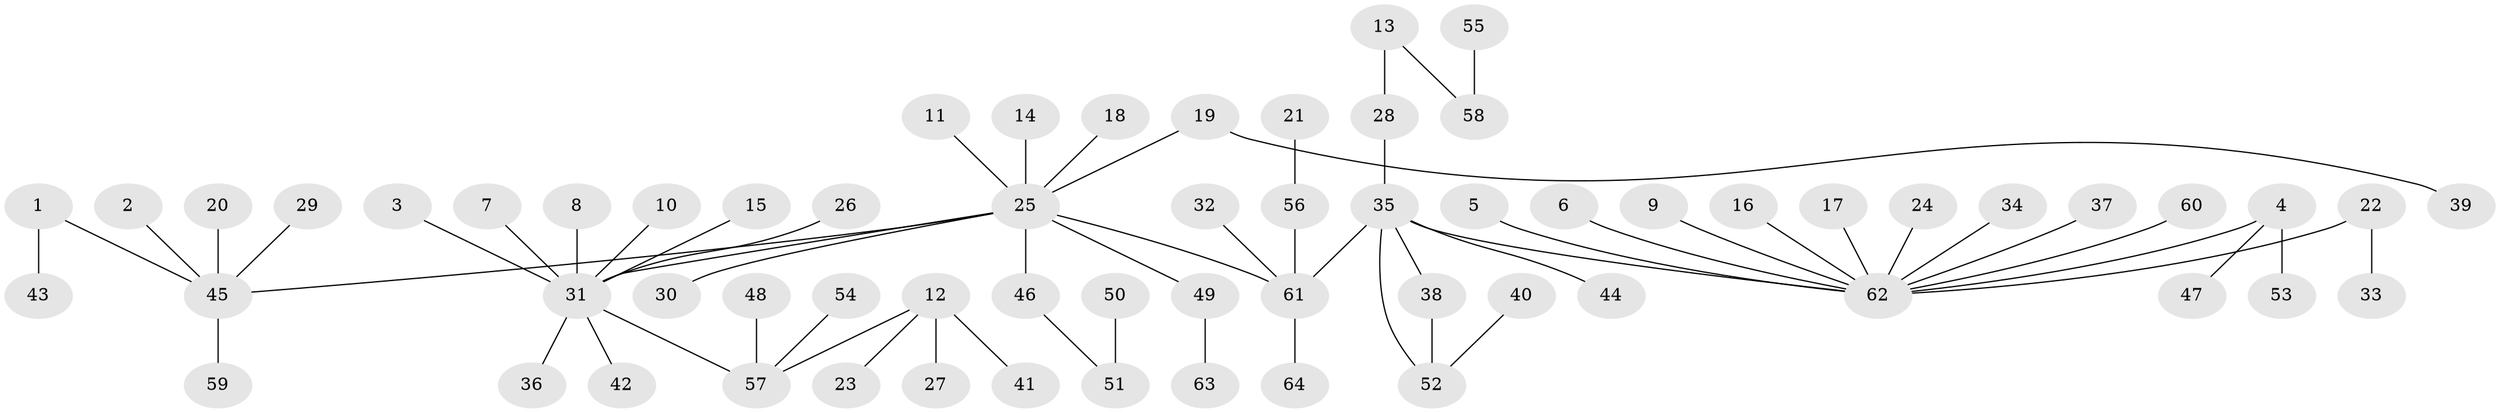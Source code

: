 // original degree distribution, {12: 0.015625, 7: 0.0078125, 8: 0.015625, 14: 0.0078125, 3: 0.0859375, 2: 0.1875, 4: 0.046875, 1: 0.6171875, 6: 0.0078125, 5: 0.0078125}
// Generated by graph-tools (version 1.1) at 2025/01/03/09/25 03:01:41]
// undirected, 64 vertices, 64 edges
graph export_dot {
graph [start="1"]
  node [color=gray90,style=filled];
  1;
  2;
  3;
  4;
  5;
  6;
  7;
  8;
  9;
  10;
  11;
  12;
  13;
  14;
  15;
  16;
  17;
  18;
  19;
  20;
  21;
  22;
  23;
  24;
  25;
  26;
  27;
  28;
  29;
  30;
  31;
  32;
  33;
  34;
  35;
  36;
  37;
  38;
  39;
  40;
  41;
  42;
  43;
  44;
  45;
  46;
  47;
  48;
  49;
  50;
  51;
  52;
  53;
  54;
  55;
  56;
  57;
  58;
  59;
  60;
  61;
  62;
  63;
  64;
  1 -- 43 [weight=1.0];
  1 -- 45 [weight=1.0];
  2 -- 45 [weight=1.0];
  3 -- 31 [weight=1.0];
  4 -- 47 [weight=1.0];
  4 -- 53 [weight=1.0];
  4 -- 62 [weight=1.0];
  5 -- 62 [weight=1.0];
  6 -- 62 [weight=1.0];
  7 -- 31 [weight=1.0];
  8 -- 31 [weight=1.0];
  9 -- 62 [weight=1.0];
  10 -- 31 [weight=1.0];
  11 -- 25 [weight=1.0];
  12 -- 23 [weight=1.0];
  12 -- 27 [weight=1.0];
  12 -- 41 [weight=1.0];
  12 -- 57 [weight=1.0];
  13 -- 28 [weight=1.0];
  13 -- 58 [weight=1.0];
  14 -- 25 [weight=1.0];
  15 -- 31 [weight=1.0];
  16 -- 62 [weight=1.0];
  17 -- 62 [weight=1.0];
  18 -- 25 [weight=1.0];
  19 -- 25 [weight=1.0];
  19 -- 39 [weight=1.0];
  20 -- 45 [weight=1.0];
  21 -- 56 [weight=1.0];
  22 -- 33 [weight=1.0];
  22 -- 62 [weight=1.0];
  24 -- 62 [weight=1.0];
  25 -- 30 [weight=1.0];
  25 -- 31 [weight=1.0];
  25 -- 45 [weight=1.0];
  25 -- 46 [weight=1.0];
  25 -- 49 [weight=1.0];
  25 -- 61 [weight=1.0];
  26 -- 31 [weight=1.0];
  28 -- 35 [weight=1.0];
  29 -- 45 [weight=1.0];
  31 -- 36 [weight=1.0];
  31 -- 42 [weight=1.0];
  31 -- 57 [weight=1.0];
  32 -- 61 [weight=1.0];
  34 -- 62 [weight=1.0];
  35 -- 38 [weight=1.0];
  35 -- 44 [weight=1.0];
  35 -- 52 [weight=1.0];
  35 -- 61 [weight=1.0];
  35 -- 62 [weight=1.0];
  37 -- 62 [weight=1.0];
  38 -- 52 [weight=1.0];
  40 -- 52 [weight=1.0];
  45 -- 59 [weight=1.0];
  46 -- 51 [weight=1.0];
  48 -- 57 [weight=1.0];
  49 -- 63 [weight=1.0];
  50 -- 51 [weight=1.0];
  54 -- 57 [weight=1.0];
  55 -- 58 [weight=1.0];
  56 -- 61 [weight=1.0];
  60 -- 62 [weight=1.0];
  61 -- 64 [weight=1.0];
}
